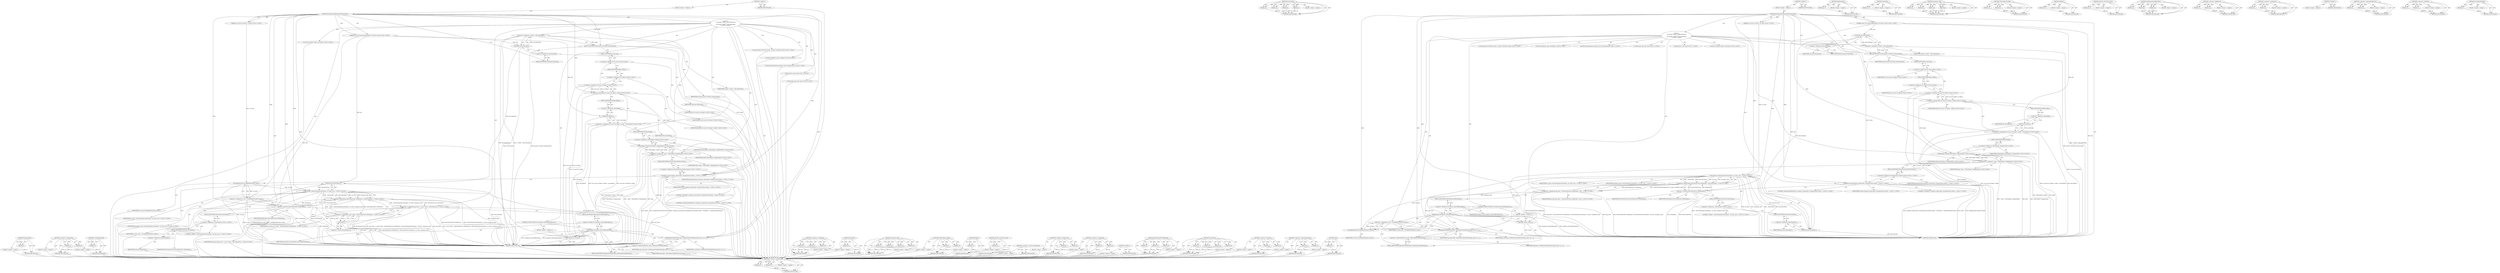 digraph "bool" {
vulnerable_138 [label=<(METHOD,&lt;operator&gt;.greaterThan)>];
vulnerable_139 [label=<(PARAM,p1)>];
vulnerable_140 [label=<(PARAM,p2)>];
vulnerable_141 [label=<(BLOCK,&lt;empty&gt;,&lt;empty&gt;)>];
vulnerable_142 [label=<(METHOD_RETURN,ANY)>];
vulnerable_164 [label=<(METHOD,NativeValue)>];
vulnerable_165 [label=<(PARAM,p1)>];
vulnerable_166 [label=<(PARAM,p2)>];
vulnerable_167 [label=<(PARAM,p3)>];
vulnerable_168 [label=<(PARAM,p4)>];
vulnerable_169 [label=<(BLOCK,&lt;empty&gt;,&lt;empty&gt;)>];
vulnerable_170 [label=<(METHOD_RETURN,ANY)>];
vulnerable_6 [label=<(METHOD,&lt;global&gt;)<SUB>1</SUB>>];
vulnerable_7 [label=<(BLOCK,&lt;empty&gt;,&lt;empty&gt;)<SUB>1</SUB>>];
vulnerable_8 [label=<(METHOD,BooleanOrNullAttributeAttributeSetter)<SUB>1</SUB>>];
vulnerable_9 [label="<(PARAM,v8::Local&lt;v8::Value&gt; v8_value)<SUB>2</SUB>>"];
vulnerable_10 [label="<(PARAM,const v8::FunctionCallbackInfo&lt;v8::Value&gt;&amp; info)<SUB>2</SUB>>"];
vulnerable_11 [label="<(BLOCK,{
  v8::Isolate* isolate = info.GetIsolate();
 ...,{
  v8::Isolate* isolate = info.GetIsolate();
 ...)<SUB>2</SUB>>"];
vulnerable_12 [label="<(LOCAL,v8.Isolate* isolate: v8.Isolate*)<SUB>3</SUB>>"];
vulnerable_13 [label=<(&lt;operator&gt;.assignment,* isolate = info.GetIsolate())<SUB>3</SUB>>];
vulnerable_14 [label=<(IDENTIFIER,isolate,* isolate = info.GetIsolate())<SUB>3</SUB>>];
vulnerable_15 [label=<(GetIsolate,info.GetIsolate())<SUB>3</SUB>>];
vulnerable_16 [label=<(&lt;operator&gt;.fieldAccess,info.GetIsolate)<SUB>3</SUB>>];
vulnerable_17 [label=<(IDENTIFIER,info,info.GetIsolate())<SUB>3</SUB>>];
vulnerable_18 [label=<(FIELD_IDENTIFIER,GetIsolate,GetIsolate)<SUB>3</SUB>>];
vulnerable_19 [label=<(ALLOW_UNUSED_LOCAL,ALLOW_UNUSED_LOCAL(isolate))<SUB>4</SUB>>];
vulnerable_20 [label=<(IDENTIFIER,isolate,ALLOW_UNUSED_LOCAL(isolate))<SUB>4</SUB>>];
vulnerable_21 [label="<(&lt;operator&gt;.assignment,v8::Local&lt;v8::Object&gt; holder = info.Holder())<SUB>6</SUB>>"];
vulnerable_22 [label="<(&lt;operator&gt;.greaterThan,v8::Local&lt;v8::Object&gt; holder)<SUB>6</SUB>>"];
vulnerable_23 [label="<(&lt;operator&gt;.lessThan,v8::Local&lt;v8::Object)<SUB>6</SUB>>"];
vulnerable_24 [label="<(&lt;operator&gt;.fieldAccess,v8::Local)<SUB>6</SUB>>"];
vulnerable_25 [label="<(IDENTIFIER,v8,v8::Local&lt;v8::Object)<SUB>6</SUB>>"];
vulnerable_26 [label=<(FIELD_IDENTIFIER,Local,Local)<SUB>6</SUB>>];
vulnerable_27 [label="<(&lt;operator&gt;.fieldAccess,v8::Object)<SUB>6</SUB>>"];
vulnerable_28 [label="<(IDENTIFIER,v8,v8::Local&lt;v8::Object)<SUB>6</SUB>>"];
vulnerable_29 [label=<(FIELD_IDENTIFIER,Object,Object)<SUB>6</SUB>>];
vulnerable_30 [label="<(IDENTIFIER,holder,v8::Local&lt;v8::Object&gt; holder)<SUB>6</SUB>>"];
vulnerable_31 [label=<(Holder,info.Holder())<SUB>6</SUB>>];
vulnerable_32 [label=<(&lt;operator&gt;.fieldAccess,info.Holder)<SUB>6</SUB>>];
vulnerable_33 [label=<(IDENTIFIER,info,info.Holder())<SUB>6</SUB>>];
vulnerable_34 [label=<(FIELD_IDENTIFIER,Holder,Holder)<SUB>6</SUB>>];
vulnerable_35 [label="<(LOCAL,ALLOW_UNUSED_LOCAL : ALLOW_UNUSED_LOCAL)<SUB>7</SUB>>"];
vulnerable_36 [label="<(LOCAL,TestObject* impl: TestObject*)<SUB>9</SUB>>"];
vulnerable_37 [label="<(&lt;operator&gt;.assignment,* impl = V8TestObject::ToImpl(holder))<SUB>9</SUB>>"];
vulnerable_38 [label="<(IDENTIFIER,impl,* impl = V8TestObject::ToImpl(holder))<SUB>9</SUB>>"];
vulnerable_39 [label="<(V8TestObject.ToImpl,V8TestObject::ToImpl(holder))<SUB>9</SUB>>"];
vulnerable_40 [label="<(&lt;operator&gt;.fieldAccess,V8TestObject::ToImpl)<SUB>9</SUB>>"];
vulnerable_41 [label="<(IDENTIFIER,V8TestObject,V8TestObject::ToImpl(holder))<SUB>9</SUB>>"];
vulnerable_42 [label=<(FIELD_IDENTIFIER,ToImpl,ToImpl)<SUB>9</SUB>>];
vulnerable_43 [label="<(IDENTIFIER,holder,V8TestObject::ToImpl(holder))<SUB>9</SUB>>"];
vulnerable_44 [label="<(LOCAL,ExceptionState exception_state: ExceptionState)<SUB>11</SUB>>"];
vulnerable_45 [label="<(exception_state,exception_state(isolate, ExceptionState::kSette...)<SUB>11</SUB>>"];
vulnerable_46 [label="<(IDENTIFIER,isolate,exception_state(isolate, ExceptionState::kSette...)<SUB>11</SUB>>"];
vulnerable_47 [label="<(&lt;operator&gt;.fieldAccess,ExceptionState::kSetterContext)<SUB>11</SUB>>"];
vulnerable_48 [label="<(IDENTIFIER,ExceptionState,exception_state(isolate, ExceptionState::kSette...)<SUB>11</SUB>>"];
vulnerable_49 [label=<(FIELD_IDENTIFIER,kSetterContext,kSetterContext)<SUB>11</SUB>>];
vulnerable_50 [label="<(LITERAL,&quot;TestObject&quot;,exception_state(isolate, ExceptionState::kSette...)<SUB>11</SUB>>"];
vulnerable_51 [label="<(LITERAL,&quot;booleanOrNullAttribute&quot;,exception_state(isolate, ExceptionState::kSette...)<SUB>11</SUB>>"];
vulnerable_52 [label="<(LOCAL,bool cpp_value: bool)<SUB>13</SUB>>"];
vulnerable_53 [label="<(&lt;operator&gt;.assignment,cpp_value = NativeValueTraits&lt;IDLBoolean&gt;::Nati...)<SUB>13</SUB>>"];
vulnerable_54 [label="<(IDENTIFIER,cpp_value,cpp_value = NativeValueTraits&lt;IDLBoolean&gt;::Nati...)<SUB>13</SUB>>"];
vulnerable_55 [label="<(&lt;operator&gt;.greaterThan,NativeValueTraits&lt;IDLBoolean&gt;::NativeValue(info...)<SUB>13</SUB>>"];
vulnerable_56 [label=<(&lt;operator&gt;.lessThan,NativeValueTraits&lt;IDLBoolean)<SUB>13</SUB>>];
vulnerable_57 [label=<(IDENTIFIER,NativeValueTraits,NativeValueTraits&lt;IDLBoolean)<SUB>13</SUB>>];
vulnerable_58 [label=<(IDENTIFIER,IDLBoolean,NativeValueTraits&lt;IDLBoolean)<SUB>13</SUB>>];
vulnerable_59 [label="<(NativeValue,::NativeValue(info.GetIsolate(), v8_value, exce...)<SUB>13</SUB>>"];
vulnerable_60 [label="<(&lt;operator&gt;.fieldAccess,::NativeValue)<SUB>13</SUB>>"];
vulnerable_61 [label="<(LITERAL,&lt;global&gt;,::NativeValue(info.GetIsolate(), v8_value, exce...)<SUB>13</SUB>>"];
vulnerable_62 [label=<(FIELD_IDENTIFIER,NativeValue,NativeValue)<SUB>13</SUB>>];
vulnerable_63 [label=<(GetIsolate,info.GetIsolate())<SUB>13</SUB>>];
vulnerable_64 [label=<(&lt;operator&gt;.fieldAccess,info.GetIsolate)<SUB>13</SUB>>];
vulnerable_65 [label=<(IDENTIFIER,info,info.GetIsolate())<SUB>13</SUB>>];
vulnerable_66 [label=<(FIELD_IDENTIFIER,GetIsolate,GetIsolate)<SUB>13</SUB>>];
vulnerable_67 [label="<(IDENTIFIER,v8_value,::NativeValue(info.GetIsolate(), v8_value, exce...)<SUB>13</SUB>>"];
vulnerable_68 [label="<(IDENTIFIER,exception_state,::NativeValue(info.GetIsolate(), v8_value, exce...)<SUB>13</SUB>>"];
vulnerable_69 [label=<(CONTROL_STRUCTURE,IF,if (exception_state.HadException()))<SUB>14</SUB>>];
vulnerable_70 [label=<(HadException,exception_state.HadException())<SUB>14</SUB>>];
vulnerable_71 [label=<(&lt;operator&gt;.fieldAccess,exception_state.HadException)<SUB>14</SUB>>];
vulnerable_72 [label=<(IDENTIFIER,exception_state,exception_state.HadException())<SUB>14</SUB>>];
vulnerable_73 [label=<(FIELD_IDENTIFIER,HadException,HadException)<SUB>14</SUB>>];
vulnerable_74 [label=<(BLOCK,&lt;empty&gt;,&lt;empty&gt;)<SUB>15</SUB>>];
vulnerable_75 [label=<(RETURN,return;,return;)<SUB>15</SUB>>];
vulnerable_76 [label="<(LOCAL,bool is_null: bool)<SUB>17</SUB>>"];
vulnerable_77 [label=<(&lt;operator&gt;.assignment,is_null = IsUndefinedOrNull(v8_value))<SUB>17</SUB>>];
vulnerable_78 [label=<(IDENTIFIER,is_null,is_null = IsUndefinedOrNull(v8_value))<SUB>17</SUB>>];
vulnerable_79 [label=<(IsUndefinedOrNull,IsUndefinedOrNull(v8_value))<SUB>17</SUB>>];
vulnerable_80 [label=<(IDENTIFIER,v8_value,IsUndefinedOrNull(v8_value))<SUB>17</SUB>>];
vulnerable_81 [label=<(setBooleanOrNullAttribute,impl-&gt;setBooleanOrNullAttribute(cpp_value, is_n...)<SUB>18</SUB>>];
vulnerable_82 [label=<(&lt;operator&gt;.indirectFieldAccess,impl-&gt;setBooleanOrNullAttribute)<SUB>18</SUB>>];
vulnerable_83 [label=<(IDENTIFIER,impl,impl-&gt;setBooleanOrNullAttribute(cpp_value, is_n...)<SUB>18</SUB>>];
vulnerable_84 [label=<(FIELD_IDENTIFIER,setBooleanOrNullAttribute,setBooleanOrNullAttribute)<SUB>18</SUB>>];
vulnerable_85 [label=<(IDENTIFIER,cpp_value,impl-&gt;setBooleanOrNullAttribute(cpp_value, is_n...)<SUB>18</SUB>>];
vulnerable_86 [label=<(IDENTIFIER,is_null,impl-&gt;setBooleanOrNullAttribute(cpp_value, is_n...)<SUB>18</SUB>>];
vulnerable_87 [label=<(METHOD_RETURN,void)<SUB>1</SUB>>];
vulnerable_89 [label=<(METHOD_RETURN,ANY)<SUB>1</SUB>>];
vulnerable_171 [label=<(METHOD,HadException)>];
vulnerable_172 [label=<(PARAM,p1)>];
vulnerable_173 [label=<(BLOCK,&lt;empty&gt;,&lt;empty&gt;)>];
vulnerable_174 [label=<(METHOD_RETURN,ANY)>];
vulnerable_125 [label=<(METHOD,GetIsolate)>];
vulnerable_126 [label=<(PARAM,p1)>];
vulnerable_127 [label=<(BLOCK,&lt;empty&gt;,&lt;empty&gt;)>];
vulnerable_128 [label=<(METHOD_RETURN,ANY)>];
vulnerable_157 [label=<(METHOD,exception_state)>];
vulnerable_158 [label=<(PARAM,p1)>];
vulnerable_159 [label=<(PARAM,p2)>];
vulnerable_160 [label=<(PARAM,p3)>];
vulnerable_161 [label=<(PARAM,p4)>];
vulnerable_162 [label=<(BLOCK,&lt;empty&gt;,&lt;empty&gt;)>];
vulnerable_163 [label=<(METHOD_RETURN,ANY)>];
vulnerable_152 [label=<(METHOD,V8TestObject.ToImpl)>];
vulnerable_153 [label=<(PARAM,p1)>];
vulnerable_154 [label=<(PARAM,p2)>];
vulnerable_155 [label=<(BLOCK,&lt;empty&gt;,&lt;empty&gt;)>];
vulnerable_156 [label=<(METHOD_RETURN,ANY)>];
vulnerable_148 [label=<(METHOD,Holder)>];
vulnerable_149 [label=<(PARAM,p1)>];
vulnerable_150 [label=<(BLOCK,&lt;empty&gt;,&lt;empty&gt;)>];
vulnerable_151 [label=<(METHOD_RETURN,ANY)>];
vulnerable_134 [label=<(METHOD,ALLOW_UNUSED_LOCAL)>];
vulnerable_135 [label=<(PARAM,p1)>];
vulnerable_136 [label=<(BLOCK,&lt;empty&gt;,&lt;empty&gt;)>];
vulnerable_137 [label=<(METHOD_RETURN,ANY)>];
vulnerable_179 [label=<(METHOD,setBooleanOrNullAttribute)>];
vulnerable_180 [label=<(PARAM,p1)>];
vulnerable_181 [label=<(PARAM,p2)>];
vulnerable_182 [label=<(PARAM,p3)>];
vulnerable_183 [label=<(BLOCK,&lt;empty&gt;,&lt;empty&gt;)>];
vulnerable_184 [label=<(METHOD_RETURN,ANY)>];
vulnerable_129 [label=<(METHOD,&lt;operator&gt;.fieldAccess)>];
vulnerable_130 [label=<(PARAM,p1)>];
vulnerable_131 [label=<(PARAM,p2)>];
vulnerable_132 [label=<(BLOCK,&lt;empty&gt;,&lt;empty&gt;)>];
vulnerable_133 [label=<(METHOD_RETURN,ANY)>];
vulnerable_120 [label=<(METHOD,&lt;operator&gt;.assignment)>];
vulnerable_121 [label=<(PARAM,p1)>];
vulnerable_122 [label=<(PARAM,p2)>];
vulnerable_123 [label=<(BLOCK,&lt;empty&gt;,&lt;empty&gt;)>];
vulnerable_124 [label=<(METHOD_RETURN,ANY)>];
vulnerable_114 [label=<(METHOD,&lt;global&gt;)<SUB>1</SUB>>];
vulnerable_115 [label=<(BLOCK,&lt;empty&gt;,&lt;empty&gt;)>];
vulnerable_116 [label=<(METHOD_RETURN,ANY)>];
vulnerable_185 [label=<(METHOD,&lt;operator&gt;.indirectFieldAccess)>];
vulnerable_186 [label=<(PARAM,p1)>];
vulnerable_187 [label=<(PARAM,p2)>];
vulnerable_188 [label=<(BLOCK,&lt;empty&gt;,&lt;empty&gt;)>];
vulnerable_189 [label=<(METHOD_RETURN,ANY)>];
vulnerable_143 [label=<(METHOD,&lt;operator&gt;.lessThan)>];
vulnerable_144 [label=<(PARAM,p1)>];
vulnerable_145 [label=<(PARAM,p2)>];
vulnerable_146 [label=<(BLOCK,&lt;empty&gt;,&lt;empty&gt;)>];
vulnerable_147 [label=<(METHOD_RETURN,ANY)>];
vulnerable_175 [label=<(METHOD,IsUndefinedOrNull)>];
vulnerable_176 [label=<(PARAM,p1)>];
vulnerable_177 [label=<(BLOCK,&lt;empty&gt;,&lt;empty&gt;)>];
vulnerable_178 [label=<(METHOD_RETURN,ANY)>];
fixed_192 [label=<(METHOD,HadException)>];
fixed_193 [label=<(PARAM,p1)>];
fixed_194 [label=<(BLOCK,&lt;empty&gt;,&lt;empty&gt;)>];
fixed_195 [label=<(METHOD_RETURN,ANY)>];
fixed_142 [label=<(METHOD,&lt;operator&gt;.greaterThan)>];
fixed_143 [label=<(PARAM,p1)>];
fixed_144 [label=<(PARAM,p2)>];
fixed_145 [label=<(BLOCK,&lt;empty&gt;,&lt;empty&gt;)>];
fixed_146 [label=<(METHOD_RETURN,ANY)>];
fixed_168 [label=<(METHOD,IsUndefinedOrNull)>];
fixed_169 [label=<(PARAM,p1)>];
fixed_170 [label=<(BLOCK,&lt;empty&gt;,&lt;empty&gt;)>];
fixed_171 [label=<(METHOD_RETURN,ANY)>];
fixed_6 [label=<(METHOD,&lt;global&gt;)<SUB>1</SUB>>];
fixed_7 [label=<(BLOCK,&lt;empty&gt;,&lt;empty&gt;)<SUB>1</SUB>>];
fixed_8 [label=<(METHOD,BooleanOrNullAttributeAttributeSetter)<SUB>1</SUB>>];
fixed_9 [label="<(PARAM,v8::Local&lt;v8::Value&gt; v8_value)<SUB>2</SUB>>"];
fixed_10 [label="<(PARAM,const v8::FunctionCallbackInfo&lt;v8::Value&gt;&amp; info)<SUB>2</SUB>>"];
fixed_11 [label="<(BLOCK,{
  v8::Isolate* isolate = info.GetIsolate();
 ...,{
  v8::Isolate* isolate = info.GetIsolate();
 ...)<SUB>2</SUB>>"];
fixed_12 [label="<(LOCAL,v8.Isolate* isolate: v8.Isolate*)<SUB>3</SUB>>"];
fixed_13 [label=<(&lt;operator&gt;.assignment,* isolate = info.GetIsolate())<SUB>3</SUB>>];
fixed_14 [label=<(IDENTIFIER,isolate,* isolate = info.GetIsolate())<SUB>3</SUB>>];
fixed_15 [label=<(GetIsolate,info.GetIsolate())<SUB>3</SUB>>];
fixed_16 [label=<(&lt;operator&gt;.fieldAccess,info.GetIsolate)<SUB>3</SUB>>];
fixed_17 [label=<(IDENTIFIER,info,info.GetIsolate())<SUB>3</SUB>>];
fixed_18 [label=<(FIELD_IDENTIFIER,GetIsolate,GetIsolate)<SUB>3</SUB>>];
fixed_19 [label=<(ALLOW_UNUSED_LOCAL,ALLOW_UNUSED_LOCAL(isolate))<SUB>4</SUB>>];
fixed_20 [label=<(IDENTIFIER,isolate,ALLOW_UNUSED_LOCAL(isolate))<SUB>4</SUB>>];
fixed_21 [label="<(&lt;operator&gt;.assignment,v8::Local&lt;v8::Object&gt; holder = info.Holder())<SUB>6</SUB>>"];
fixed_22 [label="<(&lt;operator&gt;.greaterThan,v8::Local&lt;v8::Object&gt; holder)<SUB>6</SUB>>"];
fixed_23 [label="<(&lt;operator&gt;.lessThan,v8::Local&lt;v8::Object)<SUB>6</SUB>>"];
fixed_24 [label="<(&lt;operator&gt;.fieldAccess,v8::Local)<SUB>6</SUB>>"];
fixed_25 [label="<(IDENTIFIER,v8,v8::Local&lt;v8::Object)<SUB>6</SUB>>"];
fixed_26 [label=<(FIELD_IDENTIFIER,Local,Local)<SUB>6</SUB>>];
fixed_27 [label="<(&lt;operator&gt;.fieldAccess,v8::Object)<SUB>6</SUB>>"];
fixed_28 [label="<(IDENTIFIER,v8,v8::Local&lt;v8::Object)<SUB>6</SUB>>"];
fixed_29 [label=<(FIELD_IDENTIFIER,Object,Object)<SUB>6</SUB>>];
fixed_30 [label="<(IDENTIFIER,holder,v8::Local&lt;v8::Object&gt; holder)<SUB>6</SUB>>"];
fixed_31 [label=<(Holder,info.Holder())<SUB>6</SUB>>];
fixed_32 [label=<(&lt;operator&gt;.fieldAccess,info.Holder)<SUB>6</SUB>>];
fixed_33 [label=<(IDENTIFIER,info,info.Holder())<SUB>6</SUB>>];
fixed_34 [label=<(FIELD_IDENTIFIER,Holder,Holder)<SUB>6</SUB>>];
fixed_35 [label="<(LOCAL,ALLOW_UNUSED_LOCAL : ALLOW_UNUSED_LOCAL)<SUB>7</SUB>>"];
fixed_36 [label="<(LOCAL,TestObject* impl: TestObject*)<SUB>9</SUB>>"];
fixed_37 [label="<(&lt;operator&gt;.assignment,* impl = V8TestObject::ToImpl(holder))<SUB>9</SUB>>"];
fixed_38 [label="<(IDENTIFIER,impl,* impl = V8TestObject::ToImpl(holder))<SUB>9</SUB>>"];
fixed_39 [label="<(V8TestObject.ToImpl,V8TestObject::ToImpl(holder))<SUB>9</SUB>>"];
fixed_40 [label="<(&lt;operator&gt;.fieldAccess,V8TestObject::ToImpl)<SUB>9</SUB>>"];
fixed_41 [label="<(IDENTIFIER,V8TestObject,V8TestObject::ToImpl(holder))<SUB>9</SUB>>"];
fixed_42 [label=<(FIELD_IDENTIFIER,ToImpl,ToImpl)<SUB>9</SUB>>];
fixed_43 [label="<(IDENTIFIER,holder,V8TestObject::ToImpl(holder))<SUB>9</SUB>>"];
fixed_44 [label="<(LOCAL,ExceptionState exception_state: ExceptionState)<SUB>11</SUB>>"];
fixed_45 [label="<(exception_state,exception_state(isolate, ExceptionState::kSette...)<SUB>11</SUB>>"];
fixed_46 [label="<(IDENTIFIER,isolate,exception_state(isolate, ExceptionState::kSette...)<SUB>11</SUB>>"];
fixed_47 [label="<(&lt;operator&gt;.fieldAccess,ExceptionState::kSetterContext)<SUB>11</SUB>>"];
fixed_48 [label="<(IDENTIFIER,ExceptionState,exception_state(isolate, ExceptionState::kSette...)<SUB>11</SUB>>"];
fixed_49 [label=<(FIELD_IDENTIFIER,kSetterContext,kSetterContext)<SUB>11</SUB>>];
fixed_50 [label="<(LITERAL,&quot;TestObject&quot;,exception_state(isolate, ExceptionState::kSette...)<SUB>11</SUB>>"];
fixed_51 [label="<(LITERAL,&quot;booleanOrNullAttribute&quot;,exception_state(isolate, ExceptionState::kSette...)<SUB>11</SUB>>"];
fixed_52 [label="<(LOCAL,bool is_null: bool)<SUB>13</SUB>>"];
fixed_53 [label=<(&lt;operator&gt;.assignment,is_null = IsUndefinedOrNull(v8_value))<SUB>13</SUB>>];
fixed_54 [label=<(IDENTIFIER,is_null,is_null = IsUndefinedOrNull(v8_value))<SUB>13</SUB>>];
fixed_55 [label=<(IsUndefinedOrNull,IsUndefinedOrNull(v8_value))<SUB>13</SUB>>];
fixed_56 [label=<(IDENTIFIER,v8_value,IsUndefinedOrNull(v8_value))<SUB>13</SUB>>];
fixed_57 [label="<(LOCAL,bool cpp_value: bool)<SUB>15</SUB>>"];
fixed_58 [label="<(&lt;operator&gt;.assignment,cpp_value = is_null ? bool() : NativeValueTrait...)<SUB>15</SUB>>"];
fixed_59 [label="<(IDENTIFIER,cpp_value,cpp_value = is_null ? bool() : NativeValueTrait...)<SUB>15</SUB>>"];
fixed_60 [label="<(&lt;operator&gt;.conditional,is_null ? bool() : NativeValueTraits&lt;IDLBoolean...)<SUB>15</SUB>>"];
fixed_61 [label="<(IDENTIFIER,is_null,is_null ? bool() : NativeValueTraits&lt;IDLBoolean...)<SUB>15</SUB>>"];
fixed_62 [label=<(bool,bool())<SUB>15</SUB>>];
fixed_63 [label=<(&lt;operator&gt;.constructorInitializer,())<SUB>15</SUB>>];
fixed_64 [label="<(&lt;operator&gt;.greaterThan,NativeValueTraits&lt;IDLBoolean&gt;::NativeValue(info...)<SUB>15</SUB>>"];
fixed_65 [label=<(&lt;operator&gt;.lessThan,NativeValueTraits&lt;IDLBoolean)<SUB>15</SUB>>];
fixed_66 [label=<(IDENTIFIER,NativeValueTraits,NativeValueTraits&lt;IDLBoolean)<SUB>15</SUB>>];
fixed_67 [label=<(IDENTIFIER,IDLBoolean,NativeValueTraits&lt;IDLBoolean)<SUB>15</SUB>>];
fixed_68 [label="<(NativeValue,::NativeValue(info.GetIsolate(), v8_value, exce...)<SUB>15</SUB>>"];
fixed_69 [label="<(&lt;operator&gt;.fieldAccess,::NativeValue)<SUB>15</SUB>>"];
fixed_70 [label="<(LITERAL,&lt;global&gt;,::NativeValue(info.GetIsolate(), v8_value, exce...)<SUB>15</SUB>>"];
fixed_71 [label=<(FIELD_IDENTIFIER,NativeValue,NativeValue)<SUB>15</SUB>>];
fixed_72 [label=<(GetIsolate,info.GetIsolate())<SUB>15</SUB>>];
fixed_73 [label=<(&lt;operator&gt;.fieldAccess,info.GetIsolate)<SUB>15</SUB>>];
fixed_74 [label=<(IDENTIFIER,info,info.GetIsolate())<SUB>15</SUB>>];
fixed_75 [label=<(FIELD_IDENTIFIER,GetIsolate,GetIsolate)<SUB>15</SUB>>];
fixed_76 [label="<(IDENTIFIER,v8_value,::NativeValue(info.GetIsolate(), v8_value, exce...)<SUB>15</SUB>>"];
fixed_77 [label="<(IDENTIFIER,exception_state,::NativeValue(info.GetIsolate(), v8_value, exce...)<SUB>15</SUB>>"];
fixed_78 [label=<(CONTROL_STRUCTURE,IF,if (exception_state.HadException()))<SUB>16</SUB>>];
fixed_79 [label=<(HadException,exception_state.HadException())<SUB>16</SUB>>];
fixed_80 [label=<(&lt;operator&gt;.fieldAccess,exception_state.HadException)<SUB>16</SUB>>];
fixed_81 [label=<(IDENTIFIER,exception_state,exception_state.HadException())<SUB>16</SUB>>];
fixed_82 [label=<(FIELD_IDENTIFIER,HadException,HadException)<SUB>16</SUB>>];
fixed_83 [label=<(BLOCK,&lt;empty&gt;,&lt;empty&gt;)<SUB>17</SUB>>];
fixed_84 [label=<(RETURN,return;,return;)<SUB>17</SUB>>];
fixed_85 [label=<(setBooleanOrNullAttribute,impl-&gt;setBooleanOrNullAttribute(cpp_value, is_n...)<SUB>19</SUB>>];
fixed_86 [label=<(&lt;operator&gt;.indirectFieldAccess,impl-&gt;setBooleanOrNullAttribute)<SUB>19</SUB>>];
fixed_87 [label=<(IDENTIFIER,impl,impl-&gt;setBooleanOrNullAttribute(cpp_value, is_n...)<SUB>19</SUB>>];
fixed_88 [label=<(FIELD_IDENTIFIER,setBooleanOrNullAttribute,setBooleanOrNullAttribute)<SUB>19</SUB>>];
fixed_89 [label=<(IDENTIFIER,cpp_value,impl-&gt;setBooleanOrNullAttribute(cpp_value, is_n...)<SUB>19</SUB>>];
fixed_90 [label=<(IDENTIFIER,is_null,impl-&gt;setBooleanOrNullAttribute(cpp_value, is_n...)<SUB>19</SUB>>];
fixed_91 [label=<(METHOD_RETURN,void)<SUB>1</SUB>>];
fixed_93 [label=<(METHOD_RETURN,ANY)<SUB>1</SUB>>];
fixed_172 [label=<(METHOD,&lt;operator&gt;.conditional)>];
fixed_173 [label=<(PARAM,p1)>];
fixed_174 [label=<(PARAM,p2)>];
fixed_175 [label=<(PARAM,p3)>];
fixed_176 [label=<(BLOCK,&lt;empty&gt;,&lt;empty&gt;)>];
fixed_177 [label=<(METHOD_RETURN,ANY)>];
fixed_129 [label=<(METHOD,GetIsolate)>];
fixed_130 [label=<(PARAM,p1)>];
fixed_131 [label=<(BLOCK,&lt;empty&gt;,&lt;empty&gt;)>];
fixed_132 [label=<(METHOD_RETURN,ANY)>];
fixed_161 [label=<(METHOD,exception_state)>];
fixed_162 [label=<(PARAM,p1)>];
fixed_163 [label=<(PARAM,p2)>];
fixed_164 [label=<(PARAM,p3)>];
fixed_165 [label=<(PARAM,p4)>];
fixed_166 [label=<(BLOCK,&lt;empty&gt;,&lt;empty&gt;)>];
fixed_167 [label=<(METHOD_RETURN,ANY)>];
fixed_156 [label=<(METHOD,V8TestObject.ToImpl)>];
fixed_157 [label=<(PARAM,p1)>];
fixed_158 [label=<(PARAM,p2)>];
fixed_159 [label=<(BLOCK,&lt;empty&gt;,&lt;empty&gt;)>];
fixed_160 [label=<(METHOD_RETURN,ANY)>];
fixed_152 [label=<(METHOD,Holder)>];
fixed_153 [label=<(PARAM,p1)>];
fixed_154 [label=<(BLOCK,&lt;empty&gt;,&lt;empty&gt;)>];
fixed_155 [label=<(METHOD_RETURN,ANY)>];
fixed_138 [label=<(METHOD,ALLOW_UNUSED_LOCAL)>];
fixed_139 [label=<(PARAM,p1)>];
fixed_140 [label=<(BLOCK,&lt;empty&gt;,&lt;empty&gt;)>];
fixed_141 [label=<(METHOD_RETURN,ANY)>];
fixed_182 [label=<(METHOD,&lt;operator&gt;.constructorInitializer)>];
fixed_183 [label=<(BLOCK,&lt;empty&gt;,&lt;empty&gt;)>];
fixed_184 [label=<(METHOD_RETURN,ANY)>];
fixed_133 [label=<(METHOD,&lt;operator&gt;.fieldAccess)>];
fixed_134 [label=<(PARAM,p1)>];
fixed_135 [label=<(PARAM,p2)>];
fixed_136 [label=<(BLOCK,&lt;empty&gt;,&lt;empty&gt;)>];
fixed_137 [label=<(METHOD_RETURN,ANY)>];
fixed_124 [label=<(METHOD,&lt;operator&gt;.assignment)>];
fixed_125 [label=<(PARAM,p1)>];
fixed_126 [label=<(PARAM,p2)>];
fixed_127 [label=<(BLOCK,&lt;empty&gt;,&lt;empty&gt;)>];
fixed_128 [label=<(METHOD_RETURN,ANY)>];
fixed_118 [label=<(METHOD,&lt;global&gt;)<SUB>1</SUB>>];
fixed_119 [label=<(BLOCK,&lt;empty&gt;,&lt;empty&gt;)>];
fixed_120 [label=<(METHOD_RETURN,ANY)>];
fixed_196 [label=<(METHOD,setBooleanOrNullAttribute)>];
fixed_197 [label=<(PARAM,p1)>];
fixed_198 [label=<(PARAM,p2)>];
fixed_199 [label=<(PARAM,p3)>];
fixed_200 [label=<(BLOCK,&lt;empty&gt;,&lt;empty&gt;)>];
fixed_201 [label=<(METHOD_RETURN,ANY)>];
fixed_185 [label=<(METHOD,NativeValue)>];
fixed_186 [label=<(PARAM,p1)>];
fixed_187 [label=<(PARAM,p2)>];
fixed_188 [label=<(PARAM,p3)>];
fixed_189 [label=<(PARAM,p4)>];
fixed_190 [label=<(BLOCK,&lt;empty&gt;,&lt;empty&gt;)>];
fixed_191 [label=<(METHOD_RETURN,ANY)>];
fixed_147 [label=<(METHOD,&lt;operator&gt;.lessThan)>];
fixed_148 [label=<(PARAM,p1)>];
fixed_149 [label=<(PARAM,p2)>];
fixed_150 [label=<(BLOCK,&lt;empty&gt;,&lt;empty&gt;)>];
fixed_151 [label=<(METHOD_RETURN,ANY)>];
fixed_202 [label=<(METHOD,&lt;operator&gt;.indirectFieldAccess)>];
fixed_203 [label=<(PARAM,p1)>];
fixed_204 [label=<(PARAM,p2)>];
fixed_205 [label=<(BLOCK,&lt;empty&gt;,&lt;empty&gt;)>];
fixed_206 [label=<(METHOD_RETURN,ANY)>];
fixed_178 [label=<(METHOD,bool)>];
fixed_179 [label=<(PARAM,p1)>];
fixed_180 [label=<(BLOCK,&lt;empty&gt;,&lt;empty&gt;)>];
fixed_181 [label=<(METHOD_RETURN,ANY)>];
vulnerable_138 -> vulnerable_139  [key=0, label="AST: "];
vulnerable_138 -> vulnerable_139  [key=1, label="DDG: "];
vulnerable_138 -> vulnerable_141  [key=0, label="AST: "];
vulnerable_138 -> vulnerable_140  [key=0, label="AST: "];
vulnerable_138 -> vulnerable_140  [key=1, label="DDG: "];
vulnerable_138 -> vulnerable_142  [key=0, label="AST: "];
vulnerable_138 -> vulnerable_142  [key=1, label="CFG: "];
vulnerable_139 -> vulnerable_142  [key=0, label="DDG: p1"];
vulnerable_140 -> vulnerable_142  [key=0, label="DDG: p2"];
vulnerable_164 -> vulnerable_165  [key=0, label="AST: "];
vulnerable_164 -> vulnerable_165  [key=1, label="DDG: "];
vulnerable_164 -> vulnerable_169  [key=0, label="AST: "];
vulnerable_164 -> vulnerable_166  [key=0, label="AST: "];
vulnerable_164 -> vulnerable_166  [key=1, label="DDG: "];
vulnerable_164 -> vulnerable_170  [key=0, label="AST: "];
vulnerable_164 -> vulnerable_170  [key=1, label="CFG: "];
vulnerable_164 -> vulnerable_167  [key=0, label="AST: "];
vulnerable_164 -> vulnerable_167  [key=1, label="DDG: "];
vulnerable_164 -> vulnerable_168  [key=0, label="AST: "];
vulnerable_164 -> vulnerable_168  [key=1, label="DDG: "];
vulnerable_165 -> vulnerable_170  [key=0, label="DDG: p1"];
vulnerable_166 -> vulnerable_170  [key=0, label="DDG: p2"];
vulnerable_167 -> vulnerable_170  [key=0, label="DDG: p3"];
vulnerable_168 -> vulnerable_170  [key=0, label="DDG: p4"];
vulnerable_6 -> vulnerable_7  [key=0, label="AST: "];
vulnerable_6 -> vulnerable_89  [key=0, label="AST: "];
vulnerable_6 -> vulnerable_89  [key=1, label="CFG: "];
vulnerable_7 -> vulnerable_8  [key=0, label="AST: "];
vulnerable_8 -> vulnerable_9  [key=0, label="AST: "];
vulnerable_8 -> vulnerable_9  [key=1, label="DDG: "];
vulnerable_8 -> vulnerable_10  [key=0, label="AST: "];
vulnerable_8 -> vulnerable_10  [key=1, label="DDG: "];
vulnerable_8 -> vulnerable_11  [key=0, label="AST: "];
vulnerable_8 -> vulnerable_87  [key=0, label="AST: "];
vulnerable_8 -> vulnerable_18  [key=0, label="CFG: "];
vulnerable_8 -> vulnerable_19  [key=0, label="DDG: "];
vulnerable_8 -> vulnerable_45  [key=0, label="DDG: "];
vulnerable_8 -> vulnerable_81  [key=0, label="DDG: "];
vulnerable_8 -> vulnerable_22  [key=0, label="DDG: "];
vulnerable_8 -> vulnerable_39  [key=0, label="DDG: "];
vulnerable_8 -> vulnerable_75  [key=0, label="DDG: "];
vulnerable_8 -> vulnerable_79  [key=0, label="DDG: "];
vulnerable_8 -> vulnerable_56  [key=0, label="DDG: "];
vulnerable_8 -> vulnerable_59  [key=0, label="DDG: "];
vulnerable_9 -> vulnerable_59  [key=0, label="DDG: v8_value"];
vulnerable_10 -> vulnerable_87  [key=0, label="DDG: info"];
vulnerable_10 -> vulnerable_15  [key=0, label="DDG: info"];
vulnerable_10 -> vulnerable_31  [key=0, label="DDG: info"];
vulnerable_10 -> vulnerable_63  [key=0, label="DDG: info"];
vulnerable_11 -> vulnerable_12  [key=0, label="AST: "];
vulnerable_11 -> vulnerable_13  [key=0, label="AST: "];
vulnerable_11 -> vulnerable_19  [key=0, label="AST: "];
vulnerable_11 -> vulnerable_21  [key=0, label="AST: "];
vulnerable_11 -> vulnerable_35  [key=0, label="AST: "];
vulnerable_11 -> vulnerable_36  [key=0, label="AST: "];
vulnerable_11 -> vulnerable_37  [key=0, label="AST: "];
vulnerable_11 -> vulnerable_44  [key=0, label="AST: "];
vulnerable_11 -> vulnerable_45  [key=0, label="AST: "];
vulnerable_11 -> vulnerable_52  [key=0, label="AST: "];
vulnerable_11 -> vulnerable_53  [key=0, label="AST: "];
vulnerable_11 -> vulnerable_69  [key=0, label="AST: "];
vulnerable_11 -> vulnerable_76  [key=0, label="AST: "];
vulnerable_11 -> vulnerable_77  [key=0, label="AST: "];
vulnerable_11 -> vulnerable_81  [key=0, label="AST: "];
vulnerable_13 -> vulnerable_14  [key=0, label="AST: "];
vulnerable_13 -> vulnerable_15  [key=0, label="AST: "];
vulnerable_13 -> vulnerable_19  [key=0, label="CFG: "];
vulnerable_13 -> vulnerable_19  [key=1, label="DDG: isolate"];
vulnerable_13 -> vulnerable_87  [key=0, label="DDG: * isolate = info.GetIsolate()"];
vulnerable_15 -> vulnerable_16  [key=0, label="AST: "];
vulnerable_15 -> vulnerable_13  [key=0, label="CFG: "];
vulnerable_15 -> vulnerable_13  [key=1, label="DDG: info.GetIsolate"];
vulnerable_15 -> vulnerable_63  [key=0, label="DDG: info.GetIsolate"];
vulnerable_16 -> vulnerable_17  [key=0, label="AST: "];
vulnerable_16 -> vulnerable_18  [key=0, label="AST: "];
vulnerable_16 -> vulnerable_15  [key=0, label="CFG: "];
vulnerable_18 -> vulnerable_16  [key=0, label="CFG: "];
vulnerable_19 -> vulnerable_20  [key=0, label="AST: "];
vulnerable_19 -> vulnerable_26  [key=0, label="CFG: "];
vulnerable_19 -> vulnerable_87  [key=0, label="DDG: ALLOW_UNUSED_LOCAL(isolate)"];
vulnerable_19 -> vulnerable_45  [key=0, label="DDG: isolate"];
vulnerable_21 -> vulnerable_22  [key=0, label="AST: "];
vulnerable_21 -> vulnerable_31  [key=0, label="AST: "];
vulnerable_21 -> vulnerable_42  [key=0, label="CFG: "];
vulnerable_21 -> vulnerable_87  [key=0, label="DDG: v8::Local&lt;v8::Object&gt; holder"];
vulnerable_21 -> vulnerable_87  [key=1, label="DDG: info.Holder()"];
vulnerable_21 -> vulnerable_87  [key=2, label="DDG: v8::Local&lt;v8::Object&gt; holder = info.Holder()"];
vulnerable_22 -> vulnerable_23  [key=0, label="AST: "];
vulnerable_22 -> vulnerable_30  [key=0, label="AST: "];
vulnerable_22 -> vulnerable_34  [key=0, label="CFG: "];
vulnerable_22 -> vulnerable_87  [key=0, label="DDG: v8::Local&lt;v8::Object"];
vulnerable_22 -> vulnerable_39  [key=0, label="DDG: holder"];
vulnerable_23 -> vulnerable_24  [key=0, label="AST: "];
vulnerable_23 -> vulnerable_27  [key=0, label="AST: "];
vulnerable_23 -> vulnerable_22  [key=0, label="CFG: "];
vulnerable_23 -> vulnerable_22  [key=1, label="DDG: v8::Local"];
vulnerable_23 -> vulnerable_22  [key=2, label="DDG: v8::Object"];
vulnerable_23 -> vulnerable_87  [key=0, label="DDG: v8::Local"];
vulnerable_23 -> vulnerable_87  [key=1, label="DDG: v8::Object"];
vulnerable_24 -> vulnerable_25  [key=0, label="AST: "];
vulnerable_24 -> vulnerable_26  [key=0, label="AST: "];
vulnerable_24 -> vulnerable_29  [key=0, label="CFG: "];
vulnerable_26 -> vulnerable_24  [key=0, label="CFG: "];
vulnerable_27 -> vulnerable_28  [key=0, label="AST: "];
vulnerable_27 -> vulnerable_29  [key=0, label="AST: "];
vulnerable_27 -> vulnerable_23  [key=0, label="CFG: "];
vulnerable_29 -> vulnerable_27  [key=0, label="CFG: "];
vulnerable_31 -> vulnerable_32  [key=0, label="AST: "];
vulnerable_31 -> vulnerable_21  [key=0, label="CFG: "];
vulnerable_31 -> vulnerable_21  [key=1, label="DDG: info.Holder"];
vulnerable_31 -> vulnerable_87  [key=0, label="DDG: info.Holder"];
vulnerable_32 -> vulnerable_33  [key=0, label="AST: "];
vulnerable_32 -> vulnerable_34  [key=0, label="AST: "];
vulnerable_32 -> vulnerable_31  [key=0, label="CFG: "];
vulnerable_34 -> vulnerable_32  [key=0, label="CFG: "];
vulnerable_37 -> vulnerable_38  [key=0, label="AST: "];
vulnerable_37 -> vulnerable_39  [key=0, label="AST: "];
vulnerable_37 -> vulnerable_49  [key=0, label="CFG: "];
vulnerable_37 -> vulnerable_87  [key=0, label="DDG: impl"];
vulnerable_37 -> vulnerable_87  [key=1, label="DDG: V8TestObject::ToImpl(holder)"];
vulnerable_37 -> vulnerable_87  [key=2, label="DDG: * impl = V8TestObject::ToImpl(holder)"];
vulnerable_37 -> vulnerable_81  [key=0, label="DDG: impl"];
vulnerable_39 -> vulnerable_40  [key=0, label="AST: "];
vulnerable_39 -> vulnerable_43  [key=0, label="AST: "];
vulnerable_39 -> vulnerable_37  [key=0, label="CFG: "];
vulnerable_39 -> vulnerable_37  [key=1, label="DDG: V8TestObject::ToImpl"];
vulnerable_39 -> vulnerable_37  [key=2, label="DDG: holder"];
vulnerable_39 -> vulnerable_87  [key=0, label="DDG: V8TestObject::ToImpl"];
vulnerable_39 -> vulnerable_87  [key=1, label="DDG: holder"];
vulnerable_40 -> vulnerable_41  [key=0, label="AST: "];
vulnerable_40 -> vulnerable_42  [key=0, label="AST: "];
vulnerable_40 -> vulnerable_39  [key=0, label="CFG: "];
vulnerable_42 -> vulnerable_40  [key=0, label="CFG: "];
vulnerable_45 -> vulnerable_46  [key=0, label="AST: "];
vulnerable_45 -> vulnerable_47  [key=0, label="AST: "];
vulnerable_45 -> vulnerable_50  [key=0, label="AST: "];
vulnerable_45 -> vulnerable_51  [key=0, label="AST: "];
vulnerable_45 -> vulnerable_56  [key=0, label="CFG: "];
vulnerable_45 -> vulnerable_87  [key=0, label="DDG: isolate"];
vulnerable_45 -> vulnerable_87  [key=1, label="DDG: ExceptionState::kSetterContext"];
vulnerable_45 -> vulnerable_87  [key=2, label="DDG: exception_state(isolate, ExceptionState::kSetterContext, &quot;TestObject&quot;, &quot;booleanOrNullAttribute&quot;)"];
vulnerable_47 -> vulnerable_48  [key=0, label="AST: "];
vulnerable_47 -> vulnerable_49  [key=0, label="AST: "];
vulnerable_47 -> vulnerable_45  [key=0, label="CFG: "];
vulnerable_49 -> vulnerable_47  [key=0, label="CFG: "];
vulnerable_53 -> vulnerable_54  [key=0, label="AST: "];
vulnerable_53 -> vulnerable_55  [key=0, label="AST: "];
vulnerable_53 -> vulnerable_73  [key=0, label="CFG: "];
vulnerable_53 -> vulnerable_87  [key=0, label="DDG: cpp_value"];
vulnerable_53 -> vulnerable_87  [key=1, label="DDG: NativeValueTraits&lt;IDLBoolean&gt;::NativeValue(info.GetIsolate(), v8_value, exception_state)"];
vulnerable_53 -> vulnerable_87  [key=2, label="DDG: cpp_value = NativeValueTraits&lt;IDLBoolean&gt;::NativeValue(info.GetIsolate(), v8_value, exception_state)"];
vulnerable_53 -> vulnerable_81  [key=0, label="DDG: cpp_value"];
vulnerable_55 -> vulnerable_56  [key=0, label="AST: "];
vulnerable_55 -> vulnerable_59  [key=0, label="AST: "];
vulnerable_55 -> vulnerable_53  [key=0, label="CFG: "];
vulnerable_55 -> vulnerable_53  [key=1, label="DDG: NativeValueTraits&lt;IDLBoolean"];
vulnerable_55 -> vulnerable_53  [key=2, label="DDG: ::NativeValue(info.GetIsolate(), v8_value, exception_state)"];
vulnerable_55 -> vulnerable_87  [key=0, label="DDG: NativeValueTraits&lt;IDLBoolean"];
vulnerable_55 -> vulnerable_87  [key=1, label="DDG: ::NativeValue(info.GetIsolate(), v8_value, exception_state)"];
vulnerable_56 -> vulnerable_57  [key=0, label="AST: "];
vulnerable_56 -> vulnerable_58  [key=0, label="AST: "];
vulnerable_56 -> vulnerable_62  [key=0, label="CFG: "];
vulnerable_56 -> vulnerable_87  [key=0, label="DDG: IDLBoolean"];
vulnerable_56 -> vulnerable_87  [key=1, label="DDG: NativeValueTraits"];
vulnerable_56 -> vulnerable_55  [key=0, label="DDG: NativeValueTraits"];
vulnerable_56 -> vulnerable_55  [key=1, label="DDG: IDLBoolean"];
vulnerable_59 -> vulnerable_60  [key=0, label="AST: "];
vulnerable_59 -> vulnerable_63  [key=0, label="AST: "];
vulnerable_59 -> vulnerable_67  [key=0, label="AST: "];
vulnerable_59 -> vulnerable_68  [key=0, label="AST: "];
vulnerable_59 -> vulnerable_55  [key=0, label="CFG: "];
vulnerable_59 -> vulnerable_55  [key=1, label="DDG: ::NativeValue"];
vulnerable_59 -> vulnerable_55  [key=2, label="DDG: info.GetIsolate()"];
vulnerable_59 -> vulnerable_55  [key=3, label="DDG: v8_value"];
vulnerable_59 -> vulnerable_55  [key=4, label="DDG: exception_state"];
vulnerable_59 -> vulnerable_87  [key=0, label="DDG: ::NativeValue"];
vulnerable_59 -> vulnerable_87  [key=1, label="DDG: info.GetIsolate()"];
vulnerable_59 -> vulnerable_87  [key=2, label="DDG: v8_value"];
vulnerable_59 -> vulnerable_87  [key=3, label="DDG: exception_state"];
vulnerable_59 -> vulnerable_70  [key=0, label="DDG: exception_state"];
vulnerable_59 -> vulnerable_79  [key=0, label="DDG: v8_value"];
vulnerable_60 -> vulnerable_61  [key=0, label="AST: "];
vulnerable_60 -> vulnerable_62  [key=0, label="AST: "];
vulnerable_60 -> vulnerable_66  [key=0, label="CFG: "];
vulnerable_62 -> vulnerable_60  [key=0, label="CFG: "];
vulnerable_63 -> vulnerable_64  [key=0, label="AST: "];
vulnerable_63 -> vulnerable_59  [key=0, label="CFG: "];
vulnerable_63 -> vulnerable_59  [key=1, label="DDG: info.GetIsolate"];
vulnerable_63 -> vulnerable_87  [key=0, label="DDG: info.GetIsolate"];
vulnerable_64 -> vulnerable_65  [key=0, label="AST: "];
vulnerable_64 -> vulnerable_66  [key=0, label="AST: "];
vulnerable_64 -> vulnerable_63  [key=0, label="CFG: "];
vulnerable_66 -> vulnerable_64  [key=0, label="CFG: "];
vulnerable_69 -> vulnerable_70  [key=0, label="AST: "];
vulnerable_69 -> vulnerable_74  [key=0, label="AST: "];
vulnerable_70 -> vulnerable_71  [key=0, label="AST: "];
vulnerable_70 -> vulnerable_75  [key=0, label="CFG: "];
vulnerable_70 -> vulnerable_75  [key=1, label="CDG: "];
vulnerable_70 -> vulnerable_79  [key=0, label="CFG: "];
vulnerable_70 -> vulnerable_79  [key=1, label="CDG: "];
vulnerable_70 -> vulnerable_87  [key=0, label="DDG: exception_state.HadException"];
vulnerable_70 -> vulnerable_87  [key=1, label="DDG: exception_state.HadException()"];
vulnerable_70 -> vulnerable_77  [key=0, label="CDG: "];
vulnerable_70 -> vulnerable_82  [key=0, label="CDG: "];
vulnerable_70 -> vulnerable_81  [key=0, label="CDG: "];
vulnerable_70 -> vulnerable_84  [key=0, label="CDG: "];
vulnerable_71 -> vulnerable_72  [key=0, label="AST: "];
vulnerable_71 -> vulnerable_73  [key=0, label="AST: "];
vulnerable_71 -> vulnerable_70  [key=0, label="CFG: "];
vulnerable_73 -> vulnerable_71  [key=0, label="CFG: "];
vulnerable_74 -> vulnerable_75  [key=0, label="AST: "];
vulnerable_75 -> vulnerable_87  [key=0, label="CFG: "];
vulnerable_75 -> vulnerable_87  [key=1, label="DDG: &lt;RET&gt;"];
vulnerable_77 -> vulnerable_78  [key=0, label="AST: "];
vulnerable_77 -> vulnerable_79  [key=0, label="AST: "];
vulnerable_77 -> vulnerable_84  [key=0, label="CFG: "];
vulnerable_77 -> vulnerable_81  [key=0, label="DDG: is_null"];
vulnerable_79 -> vulnerable_80  [key=0, label="AST: "];
vulnerable_79 -> vulnerable_77  [key=0, label="CFG: "];
vulnerable_79 -> vulnerable_77  [key=1, label="DDG: v8_value"];
vulnerable_81 -> vulnerable_82  [key=0, label="AST: "];
vulnerable_81 -> vulnerable_85  [key=0, label="AST: "];
vulnerable_81 -> vulnerable_86  [key=0, label="AST: "];
vulnerable_81 -> vulnerable_87  [key=0, label="CFG: "];
vulnerable_82 -> vulnerable_83  [key=0, label="AST: "];
vulnerable_82 -> vulnerable_84  [key=0, label="AST: "];
vulnerable_82 -> vulnerable_81  [key=0, label="CFG: "];
vulnerable_84 -> vulnerable_82  [key=0, label="CFG: "];
vulnerable_171 -> vulnerable_172  [key=0, label="AST: "];
vulnerable_171 -> vulnerable_172  [key=1, label="DDG: "];
vulnerable_171 -> vulnerable_173  [key=0, label="AST: "];
vulnerable_171 -> vulnerable_174  [key=0, label="AST: "];
vulnerable_171 -> vulnerable_174  [key=1, label="CFG: "];
vulnerable_172 -> vulnerable_174  [key=0, label="DDG: p1"];
vulnerable_125 -> vulnerable_126  [key=0, label="AST: "];
vulnerable_125 -> vulnerable_126  [key=1, label="DDG: "];
vulnerable_125 -> vulnerable_127  [key=0, label="AST: "];
vulnerable_125 -> vulnerable_128  [key=0, label="AST: "];
vulnerable_125 -> vulnerable_128  [key=1, label="CFG: "];
vulnerable_126 -> vulnerable_128  [key=0, label="DDG: p1"];
vulnerable_157 -> vulnerable_158  [key=0, label="AST: "];
vulnerable_157 -> vulnerable_158  [key=1, label="DDG: "];
vulnerable_157 -> vulnerable_162  [key=0, label="AST: "];
vulnerable_157 -> vulnerable_159  [key=0, label="AST: "];
vulnerable_157 -> vulnerable_159  [key=1, label="DDG: "];
vulnerable_157 -> vulnerable_163  [key=0, label="AST: "];
vulnerable_157 -> vulnerable_163  [key=1, label="CFG: "];
vulnerable_157 -> vulnerable_160  [key=0, label="AST: "];
vulnerable_157 -> vulnerable_160  [key=1, label="DDG: "];
vulnerable_157 -> vulnerable_161  [key=0, label="AST: "];
vulnerable_157 -> vulnerable_161  [key=1, label="DDG: "];
vulnerable_158 -> vulnerable_163  [key=0, label="DDG: p1"];
vulnerable_159 -> vulnerable_163  [key=0, label="DDG: p2"];
vulnerable_160 -> vulnerable_163  [key=0, label="DDG: p3"];
vulnerable_161 -> vulnerable_163  [key=0, label="DDG: p4"];
vulnerable_152 -> vulnerable_153  [key=0, label="AST: "];
vulnerable_152 -> vulnerable_153  [key=1, label="DDG: "];
vulnerable_152 -> vulnerable_155  [key=0, label="AST: "];
vulnerable_152 -> vulnerable_154  [key=0, label="AST: "];
vulnerable_152 -> vulnerable_154  [key=1, label="DDG: "];
vulnerable_152 -> vulnerable_156  [key=0, label="AST: "];
vulnerable_152 -> vulnerable_156  [key=1, label="CFG: "];
vulnerable_153 -> vulnerable_156  [key=0, label="DDG: p1"];
vulnerable_154 -> vulnerable_156  [key=0, label="DDG: p2"];
vulnerable_148 -> vulnerable_149  [key=0, label="AST: "];
vulnerable_148 -> vulnerable_149  [key=1, label="DDG: "];
vulnerable_148 -> vulnerable_150  [key=0, label="AST: "];
vulnerable_148 -> vulnerable_151  [key=0, label="AST: "];
vulnerable_148 -> vulnerable_151  [key=1, label="CFG: "];
vulnerable_149 -> vulnerable_151  [key=0, label="DDG: p1"];
vulnerable_134 -> vulnerable_135  [key=0, label="AST: "];
vulnerable_134 -> vulnerable_135  [key=1, label="DDG: "];
vulnerable_134 -> vulnerable_136  [key=0, label="AST: "];
vulnerable_134 -> vulnerable_137  [key=0, label="AST: "];
vulnerable_134 -> vulnerable_137  [key=1, label="CFG: "];
vulnerable_135 -> vulnerable_137  [key=0, label="DDG: p1"];
vulnerable_179 -> vulnerable_180  [key=0, label="AST: "];
vulnerable_179 -> vulnerable_180  [key=1, label="DDG: "];
vulnerable_179 -> vulnerable_183  [key=0, label="AST: "];
vulnerable_179 -> vulnerable_181  [key=0, label="AST: "];
vulnerable_179 -> vulnerable_181  [key=1, label="DDG: "];
vulnerable_179 -> vulnerable_184  [key=0, label="AST: "];
vulnerable_179 -> vulnerable_184  [key=1, label="CFG: "];
vulnerable_179 -> vulnerable_182  [key=0, label="AST: "];
vulnerable_179 -> vulnerable_182  [key=1, label="DDG: "];
vulnerable_180 -> vulnerable_184  [key=0, label="DDG: p1"];
vulnerable_181 -> vulnerable_184  [key=0, label="DDG: p2"];
vulnerable_182 -> vulnerable_184  [key=0, label="DDG: p3"];
vulnerable_129 -> vulnerable_130  [key=0, label="AST: "];
vulnerable_129 -> vulnerable_130  [key=1, label="DDG: "];
vulnerable_129 -> vulnerable_132  [key=0, label="AST: "];
vulnerable_129 -> vulnerable_131  [key=0, label="AST: "];
vulnerable_129 -> vulnerable_131  [key=1, label="DDG: "];
vulnerable_129 -> vulnerable_133  [key=0, label="AST: "];
vulnerable_129 -> vulnerable_133  [key=1, label="CFG: "];
vulnerable_130 -> vulnerable_133  [key=0, label="DDG: p1"];
vulnerable_131 -> vulnerable_133  [key=0, label="DDG: p2"];
vulnerable_120 -> vulnerable_121  [key=0, label="AST: "];
vulnerable_120 -> vulnerable_121  [key=1, label="DDG: "];
vulnerable_120 -> vulnerable_123  [key=0, label="AST: "];
vulnerable_120 -> vulnerable_122  [key=0, label="AST: "];
vulnerable_120 -> vulnerable_122  [key=1, label="DDG: "];
vulnerable_120 -> vulnerable_124  [key=0, label="AST: "];
vulnerable_120 -> vulnerable_124  [key=1, label="CFG: "];
vulnerable_121 -> vulnerable_124  [key=0, label="DDG: p1"];
vulnerable_122 -> vulnerable_124  [key=0, label="DDG: p2"];
vulnerable_114 -> vulnerable_115  [key=0, label="AST: "];
vulnerable_114 -> vulnerable_116  [key=0, label="AST: "];
vulnerable_114 -> vulnerable_116  [key=1, label="CFG: "];
vulnerable_185 -> vulnerable_186  [key=0, label="AST: "];
vulnerable_185 -> vulnerable_186  [key=1, label="DDG: "];
vulnerable_185 -> vulnerable_188  [key=0, label="AST: "];
vulnerable_185 -> vulnerable_187  [key=0, label="AST: "];
vulnerable_185 -> vulnerable_187  [key=1, label="DDG: "];
vulnerable_185 -> vulnerable_189  [key=0, label="AST: "];
vulnerable_185 -> vulnerable_189  [key=1, label="CFG: "];
vulnerable_186 -> vulnerable_189  [key=0, label="DDG: p1"];
vulnerable_187 -> vulnerable_189  [key=0, label="DDG: p2"];
vulnerable_143 -> vulnerable_144  [key=0, label="AST: "];
vulnerable_143 -> vulnerable_144  [key=1, label="DDG: "];
vulnerable_143 -> vulnerable_146  [key=0, label="AST: "];
vulnerable_143 -> vulnerable_145  [key=0, label="AST: "];
vulnerable_143 -> vulnerable_145  [key=1, label="DDG: "];
vulnerable_143 -> vulnerable_147  [key=0, label="AST: "];
vulnerable_143 -> vulnerable_147  [key=1, label="CFG: "];
vulnerable_144 -> vulnerable_147  [key=0, label="DDG: p1"];
vulnerable_145 -> vulnerable_147  [key=0, label="DDG: p2"];
vulnerable_175 -> vulnerable_176  [key=0, label="AST: "];
vulnerable_175 -> vulnerable_176  [key=1, label="DDG: "];
vulnerable_175 -> vulnerable_177  [key=0, label="AST: "];
vulnerable_175 -> vulnerable_178  [key=0, label="AST: "];
vulnerable_175 -> vulnerable_178  [key=1, label="CFG: "];
vulnerable_176 -> vulnerable_178  [key=0, label="DDG: p1"];
fixed_192 -> fixed_193  [key=0, label="AST: "];
fixed_192 -> fixed_193  [key=1, label="DDG: "];
fixed_192 -> fixed_194  [key=0, label="AST: "];
fixed_192 -> fixed_195  [key=0, label="AST: "];
fixed_192 -> fixed_195  [key=1, label="CFG: "];
fixed_193 -> fixed_195  [key=0, label="DDG: p1"];
fixed_194 -> vulnerable_138  [key=0];
fixed_195 -> vulnerable_138  [key=0];
fixed_142 -> fixed_143  [key=0, label="AST: "];
fixed_142 -> fixed_143  [key=1, label="DDG: "];
fixed_142 -> fixed_145  [key=0, label="AST: "];
fixed_142 -> fixed_144  [key=0, label="AST: "];
fixed_142 -> fixed_144  [key=1, label="DDG: "];
fixed_142 -> fixed_146  [key=0, label="AST: "];
fixed_142 -> fixed_146  [key=1, label="CFG: "];
fixed_143 -> fixed_146  [key=0, label="DDG: p1"];
fixed_144 -> fixed_146  [key=0, label="DDG: p2"];
fixed_145 -> vulnerable_138  [key=0];
fixed_146 -> vulnerable_138  [key=0];
fixed_168 -> fixed_169  [key=0, label="AST: "];
fixed_168 -> fixed_169  [key=1, label="DDG: "];
fixed_168 -> fixed_170  [key=0, label="AST: "];
fixed_168 -> fixed_171  [key=0, label="AST: "];
fixed_168 -> fixed_171  [key=1, label="CFG: "];
fixed_169 -> fixed_171  [key=0, label="DDG: p1"];
fixed_170 -> vulnerable_138  [key=0];
fixed_171 -> vulnerable_138  [key=0];
fixed_6 -> fixed_7  [key=0, label="AST: "];
fixed_6 -> fixed_93  [key=0, label="AST: "];
fixed_6 -> fixed_93  [key=1, label="CFG: "];
fixed_7 -> fixed_8  [key=0, label="AST: "];
fixed_8 -> fixed_9  [key=0, label="AST: "];
fixed_8 -> fixed_9  [key=1, label="DDG: "];
fixed_8 -> fixed_10  [key=0, label="AST: "];
fixed_8 -> fixed_10  [key=1, label="DDG: "];
fixed_8 -> fixed_11  [key=0, label="AST: "];
fixed_8 -> fixed_91  [key=0, label="AST: "];
fixed_8 -> fixed_18  [key=0, label="CFG: "];
fixed_8 -> fixed_19  [key=0, label="DDG: "];
fixed_8 -> fixed_45  [key=0, label="DDG: "];
fixed_8 -> fixed_85  [key=0, label="DDG: "];
fixed_8 -> fixed_22  [key=0, label="DDG: "];
fixed_8 -> fixed_39  [key=0, label="DDG: "];
fixed_8 -> fixed_55  [key=0, label="DDG: "];
fixed_8 -> fixed_84  [key=0, label="DDG: "];
fixed_8 -> fixed_62  [key=0, label="DDG: "];
fixed_8 -> fixed_65  [key=0, label="DDG: "];
fixed_8 -> fixed_68  [key=0, label="DDG: "];
fixed_9 -> fixed_55  [key=0, label="DDG: v8_value"];
fixed_10 -> fixed_91  [key=0, label="DDG: info"];
fixed_10 -> fixed_15  [key=0, label="DDG: info"];
fixed_10 -> fixed_31  [key=0, label="DDG: info"];
fixed_10 -> fixed_72  [key=0, label="DDG: info"];
fixed_11 -> fixed_12  [key=0, label="AST: "];
fixed_11 -> fixed_13  [key=0, label="AST: "];
fixed_11 -> fixed_19  [key=0, label="AST: "];
fixed_11 -> fixed_21  [key=0, label="AST: "];
fixed_11 -> fixed_35  [key=0, label="AST: "];
fixed_11 -> fixed_36  [key=0, label="AST: "];
fixed_11 -> fixed_37  [key=0, label="AST: "];
fixed_11 -> fixed_44  [key=0, label="AST: "];
fixed_11 -> fixed_45  [key=0, label="AST: "];
fixed_11 -> fixed_52  [key=0, label="AST: "];
fixed_11 -> fixed_53  [key=0, label="AST: "];
fixed_11 -> fixed_57  [key=0, label="AST: "];
fixed_11 -> fixed_58  [key=0, label="AST: "];
fixed_11 -> fixed_78  [key=0, label="AST: "];
fixed_11 -> fixed_85  [key=0, label="AST: "];
fixed_12 -> vulnerable_138  [key=0];
fixed_13 -> fixed_14  [key=0, label="AST: "];
fixed_13 -> fixed_15  [key=0, label="AST: "];
fixed_13 -> fixed_19  [key=0, label="CFG: "];
fixed_13 -> fixed_19  [key=1, label="DDG: isolate"];
fixed_13 -> fixed_91  [key=0, label="DDG: info.GetIsolate()"];
fixed_13 -> fixed_91  [key=1, label="DDG: * isolate = info.GetIsolate()"];
fixed_14 -> vulnerable_138  [key=0];
fixed_15 -> fixed_16  [key=0, label="AST: "];
fixed_15 -> fixed_13  [key=0, label="CFG: "];
fixed_15 -> fixed_13  [key=1, label="DDG: info.GetIsolate"];
fixed_15 -> fixed_91  [key=0, label="DDG: info.GetIsolate"];
fixed_15 -> fixed_72  [key=0, label="DDG: info.GetIsolate"];
fixed_16 -> fixed_17  [key=0, label="AST: "];
fixed_16 -> fixed_18  [key=0, label="AST: "];
fixed_16 -> fixed_15  [key=0, label="CFG: "];
fixed_17 -> vulnerable_138  [key=0];
fixed_18 -> fixed_16  [key=0, label="CFG: "];
fixed_19 -> fixed_20  [key=0, label="AST: "];
fixed_19 -> fixed_26  [key=0, label="CFG: "];
fixed_19 -> fixed_91  [key=0, label="DDG: ALLOW_UNUSED_LOCAL(isolate)"];
fixed_19 -> fixed_45  [key=0, label="DDG: isolate"];
fixed_20 -> vulnerable_138  [key=0];
fixed_21 -> fixed_22  [key=0, label="AST: "];
fixed_21 -> fixed_31  [key=0, label="AST: "];
fixed_21 -> fixed_42  [key=0, label="CFG: "];
fixed_21 -> fixed_91  [key=0, label="DDG: v8::Local&lt;v8::Object&gt; holder"];
fixed_21 -> fixed_91  [key=1, label="DDG: info.Holder()"];
fixed_21 -> fixed_91  [key=2, label="DDG: v8::Local&lt;v8::Object&gt; holder = info.Holder()"];
fixed_22 -> fixed_23  [key=0, label="AST: "];
fixed_22 -> fixed_30  [key=0, label="AST: "];
fixed_22 -> fixed_34  [key=0, label="CFG: "];
fixed_22 -> fixed_91  [key=0, label="DDG: v8::Local&lt;v8::Object"];
fixed_22 -> fixed_39  [key=0, label="DDG: holder"];
fixed_23 -> fixed_24  [key=0, label="AST: "];
fixed_23 -> fixed_27  [key=0, label="AST: "];
fixed_23 -> fixed_22  [key=0, label="CFG: "];
fixed_23 -> fixed_22  [key=1, label="DDG: v8::Local"];
fixed_23 -> fixed_22  [key=2, label="DDG: v8::Object"];
fixed_23 -> fixed_91  [key=0, label="DDG: v8::Local"];
fixed_23 -> fixed_91  [key=1, label="DDG: v8::Object"];
fixed_24 -> fixed_25  [key=0, label="AST: "];
fixed_24 -> fixed_26  [key=0, label="AST: "];
fixed_24 -> fixed_29  [key=0, label="CFG: "];
fixed_25 -> vulnerable_138  [key=0];
fixed_26 -> fixed_24  [key=0, label="CFG: "];
fixed_27 -> fixed_28  [key=0, label="AST: "];
fixed_27 -> fixed_29  [key=0, label="AST: "];
fixed_27 -> fixed_23  [key=0, label="CFG: "];
fixed_28 -> vulnerable_138  [key=0];
fixed_29 -> fixed_27  [key=0, label="CFG: "];
fixed_30 -> vulnerable_138  [key=0];
fixed_31 -> fixed_32  [key=0, label="AST: "];
fixed_31 -> fixed_21  [key=0, label="CFG: "];
fixed_31 -> fixed_21  [key=1, label="DDG: info.Holder"];
fixed_31 -> fixed_91  [key=0, label="DDG: info.Holder"];
fixed_32 -> fixed_33  [key=0, label="AST: "];
fixed_32 -> fixed_34  [key=0, label="AST: "];
fixed_32 -> fixed_31  [key=0, label="CFG: "];
fixed_33 -> vulnerable_138  [key=0];
fixed_34 -> fixed_32  [key=0, label="CFG: "];
fixed_35 -> vulnerable_138  [key=0];
fixed_36 -> vulnerable_138  [key=0];
fixed_37 -> fixed_38  [key=0, label="AST: "];
fixed_37 -> fixed_39  [key=0, label="AST: "];
fixed_37 -> fixed_49  [key=0, label="CFG: "];
fixed_37 -> fixed_91  [key=0, label="DDG: impl"];
fixed_37 -> fixed_91  [key=1, label="DDG: V8TestObject::ToImpl(holder)"];
fixed_37 -> fixed_91  [key=2, label="DDG: * impl = V8TestObject::ToImpl(holder)"];
fixed_37 -> fixed_85  [key=0, label="DDG: impl"];
fixed_38 -> vulnerable_138  [key=0];
fixed_39 -> fixed_40  [key=0, label="AST: "];
fixed_39 -> fixed_43  [key=0, label="AST: "];
fixed_39 -> fixed_37  [key=0, label="CFG: "];
fixed_39 -> fixed_37  [key=1, label="DDG: V8TestObject::ToImpl"];
fixed_39 -> fixed_37  [key=2, label="DDG: holder"];
fixed_39 -> fixed_91  [key=0, label="DDG: V8TestObject::ToImpl"];
fixed_39 -> fixed_91  [key=1, label="DDG: holder"];
fixed_40 -> fixed_41  [key=0, label="AST: "];
fixed_40 -> fixed_42  [key=0, label="AST: "];
fixed_40 -> fixed_39  [key=0, label="CFG: "];
fixed_41 -> vulnerable_138  [key=0];
fixed_42 -> fixed_40  [key=0, label="CFG: "];
fixed_43 -> vulnerable_138  [key=0];
fixed_44 -> vulnerable_138  [key=0];
fixed_45 -> fixed_46  [key=0, label="AST: "];
fixed_45 -> fixed_47  [key=0, label="AST: "];
fixed_45 -> fixed_50  [key=0, label="AST: "];
fixed_45 -> fixed_51  [key=0, label="AST: "];
fixed_45 -> fixed_55  [key=0, label="CFG: "];
fixed_45 -> fixed_91  [key=0, label="DDG: isolate"];
fixed_45 -> fixed_91  [key=1, label="DDG: ExceptionState::kSetterContext"];
fixed_45 -> fixed_91  [key=2, label="DDG: exception_state(isolate, ExceptionState::kSetterContext, &quot;TestObject&quot;, &quot;booleanOrNullAttribute&quot;)"];
fixed_46 -> vulnerable_138  [key=0];
fixed_47 -> fixed_48  [key=0, label="AST: "];
fixed_47 -> fixed_49  [key=0, label="AST: "];
fixed_47 -> fixed_45  [key=0, label="CFG: "];
fixed_48 -> vulnerable_138  [key=0];
fixed_49 -> fixed_47  [key=0, label="CFG: "];
fixed_50 -> vulnerable_138  [key=0];
fixed_51 -> vulnerable_138  [key=0];
fixed_52 -> vulnerable_138  [key=0];
fixed_53 -> fixed_54  [key=0, label="AST: "];
fixed_53 -> fixed_55  [key=0, label="AST: "];
fixed_53 -> fixed_63  [key=0, label="CFG: "];
fixed_53 -> fixed_65  [key=0, label="CFG: "];
fixed_53 -> fixed_91  [key=0, label="DDG: IsUndefinedOrNull(v8_value)"];
fixed_53 -> fixed_91  [key=1, label="DDG: is_null = IsUndefinedOrNull(v8_value)"];
fixed_54 -> vulnerable_138  [key=0];
fixed_55 -> fixed_56  [key=0, label="AST: "];
fixed_55 -> fixed_53  [key=0, label="CFG: "];
fixed_55 -> fixed_53  [key=1, label="DDG: v8_value"];
fixed_55 -> fixed_91  [key=0, label="DDG: v8_value"];
fixed_55 -> fixed_68  [key=0, label="DDG: v8_value"];
fixed_56 -> vulnerable_138  [key=0];
fixed_57 -> vulnerable_138  [key=0];
fixed_58 -> fixed_59  [key=0, label="AST: "];
fixed_58 -> fixed_60  [key=0, label="AST: "];
fixed_58 -> fixed_82  [key=0, label="CFG: "];
fixed_58 -> fixed_91  [key=0, label="DDG: cpp_value"];
fixed_58 -> fixed_91  [key=1, label="DDG: is_null ? bool() : NativeValueTraits&lt;IDLBoolean&gt;::NativeValue(info.GetIsolate(), v8_value, exception_state)"];
fixed_58 -> fixed_91  [key=2, label="DDG: cpp_value = is_null ? bool() : NativeValueTraits&lt;IDLBoolean&gt;::NativeValue(info.GetIsolate(), v8_value, exception_state)"];
fixed_58 -> fixed_85  [key=0, label="DDG: cpp_value"];
fixed_59 -> vulnerable_138  [key=0];
fixed_60 -> fixed_61  [key=0, label="AST: "];
fixed_60 -> fixed_62  [key=0, label="AST: "];
fixed_60 -> fixed_64  [key=0, label="AST: "];
fixed_60 -> fixed_58  [key=0, label="CFG: "];
fixed_60 -> fixed_91  [key=0, label="DDG: is_null"];
fixed_60 -> fixed_91  [key=1, label="DDG: NativeValueTraits&lt;IDLBoolean&gt;::NativeValue(info.GetIsolate(), v8_value, exception_state)"];
fixed_60 -> fixed_91  [key=2, label="DDG: bool()"];
fixed_61 -> vulnerable_138  [key=0];
fixed_62 -> fixed_63  [key=0, label="AST: "];
fixed_62 -> fixed_60  [key=0, label="CFG: "];
fixed_62 -> fixed_60  [key=1, label="DDG: ()"];
fixed_62 -> fixed_91  [key=0, label="DDG: ()"];
fixed_62 -> fixed_58  [key=0, label="DDG: ()"];
fixed_63 -> fixed_62  [key=0, label="CFG: "];
fixed_64 -> fixed_65  [key=0, label="AST: "];
fixed_64 -> fixed_68  [key=0, label="AST: "];
fixed_64 -> fixed_60  [key=0, label="CFG: "];
fixed_64 -> fixed_60  [key=1, label="DDG: NativeValueTraits&lt;IDLBoolean"];
fixed_64 -> fixed_60  [key=2, label="DDG: ::NativeValue(info.GetIsolate(), v8_value, exception_state)"];
fixed_64 -> fixed_91  [key=0, label="DDG: NativeValueTraits&lt;IDLBoolean"];
fixed_64 -> fixed_91  [key=1, label="DDG: ::NativeValue(info.GetIsolate(), v8_value, exception_state)"];
fixed_64 -> fixed_58  [key=0, label="DDG: NativeValueTraits&lt;IDLBoolean"];
fixed_64 -> fixed_58  [key=1, label="DDG: ::NativeValue(info.GetIsolate(), v8_value, exception_state)"];
fixed_65 -> fixed_66  [key=0, label="AST: "];
fixed_65 -> fixed_67  [key=0, label="AST: "];
fixed_65 -> fixed_71  [key=0, label="CFG: "];
fixed_65 -> fixed_91  [key=0, label="DDG: IDLBoolean"];
fixed_65 -> fixed_91  [key=1, label="DDG: NativeValueTraits"];
fixed_65 -> fixed_64  [key=0, label="DDG: NativeValueTraits"];
fixed_65 -> fixed_64  [key=1, label="DDG: IDLBoolean"];
fixed_66 -> vulnerable_138  [key=0];
fixed_67 -> vulnerable_138  [key=0];
fixed_68 -> fixed_69  [key=0, label="AST: "];
fixed_68 -> fixed_72  [key=0, label="AST: "];
fixed_68 -> fixed_76  [key=0, label="AST: "];
fixed_68 -> fixed_77  [key=0, label="AST: "];
fixed_68 -> fixed_64  [key=0, label="CFG: "];
fixed_68 -> fixed_64  [key=1, label="DDG: ::NativeValue"];
fixed_68 -> fixed_64  [key=2, label="DDG: info.GetIsolate()"];
fixed_68 -> fixed_64  [key=3, label="DDG: v8_value"];
fixed_68 -> fixed_64  [key=4, label="DDG: exception_state"];
fixed_68 -> fixed_91  [key=0, label="DDG: ::NativeValue"];
fixed_68 -> fixed_91  [key=1, label="DDG: info.GetIsolate()"];
fixed_68 -> fixed_91  [key=2, label="DDG: v8_value"];
fixed_68 -> fixed_91  [key=3, label="DDG: exception_state"];
fixed_68 -> fixed_79  [key=0, label="DDG: exception_state"];
fixed_69 -> fixed_70  [key=0, label="AST: "];
fixed_69 -> fixed_71  [key=0, label="AST: "];
fixed_69 -> fixed_75  [key=0, label="CFG: "];
fixed_70 -> vulnerable_138  [key=0];
fixed_71 -> fixed_69  [key=0, label="CFG: "];
fixed_72 -> fixed_73  [key=0, label="AST: "];
fixed_72 -> fixed_68  [key=0, label="CFG: "];
fixed_72 -> fixed_68  [key=1, label="DDG: info.GetIsolate"];
fixed_72 -> fixed_91  [key=0, label="DDG: info.GetIsolate"];
fixed_73 -> fixed_74  [key=0, label="AST: "];
fixed_73 -> fixed_75  [key=0, label="AST: "];
fixed_73 -> fixed_72  [key=0, label="CFG: "];
fixed_74 -> vulnerable_138  [key=0];
fixed_75 -> fixed_73  [key=0, label="CFG: "];
fixed_76 -> vulnerable_138  [key=0];
fixed_77 -> vulnerable_138  [key=0];
fixed_78 -> fixed_79  [key=0, label="AST: "];
fixed_78 -> fixed_83  [key=0, label="AST: "];
fixed_79 -> fixed_80  [key=0, label="AST: "];
fixed_79 -> fixed_84  [key=0, label="CFG: "];
fixed_79 -> fixed_84  [key=1, label="CDG: "];
fixed_79 -> fixed_88  [key=0, label="CFG: "];
fixed_79 -> fixed_88  [key=1, label="CDG: "];
fixed_79 -> fixed_91  [key=0, label="DDG: exception_state.HadException"];
fixed_79 -> fixed_91  [key=1, label="DDG: exception_state.HadException()"];
fixed_79 -> fixed_85  [key=0, label="CDG: "];
fixed_79 -> fixed_86  [key=0, label="CDG: "];
fixed_80 -> fixed_81  [key=0, label="AST: "];
fixed_80 -> fixed_82  [key=0, label="AST: "];
fixed_80 -> fixed_79  [key=0, label="CFG: "];
fixed_81 -> vulnerable_138  [key=0];
fixed_82 -> fixed_80  [key=0, label="CFG: "];
fixed_83 -> fixed_84  [key=0, label="AST: "];
fixed_84 -> fixed_91  [key=0, label="CFG: "];
fixed_84 -> fixed_91  [key=1, label="DDG: &lt;RET&gt;"];
fixed_85 -> fixed_86  [key=0, label="AST: "];
fixed_85 -> fixed_89  [key=0, label="AST: "];
fixed_85 -> fixed_90  [key=0, label="AST: "];
fixed_85 -> fixed_91  [key=0, label="CFG: "];
fixed_86 -> fixed_87  [key=0, label="AST: "];
fixed_86 -> fixed_88  [key=0, label="AST: "];
fixed_86 -> fixed_85  [key=0, label="CFG: "];
fixed_87 -> vulnerable_138  [key=0];
fixed_88 -> fixed_86  [key=0, label="CFG: "];
fixed_89 -> vulnerable_138  [key=0];
fixed_90 -> vulnerable_138  [key=0];
fixed_91 -> vulnerable_138  [key=0];
fixed_93 -> vulnerable_138  [key=0];
fixed_172 -> fixed_173  [key=0, label="AST: "];
fixed_172 -> fixed_173  [key=1, label="DDG: "];
fixed_172 -> fixed_176  [key=0, label="AST: "];
fixed_172 -> fixed_174  [key=0, label="AST: "];
fixed_172 -> fixed_174  [key=1, label="DDG: "];
fixed_172 -> fixed_177  [key=0, label="AST: "];
fixed_172 -> fixed_177  [key=1, label="CFG: "];
fixed_172 -> fixed_175  [key=0, label="AST: "];
fixed_172 -> fixed_175  [key=1, label="DDG: "];
fixed_173 -> fixed_177  [key=0, label="DDG: p1"];
fixed_174 -> fixed_177  [key=0, label="DDG: p2"];
fixed_175 -> fixed_177  [key=0, label="DDG: p3"];
fixed_176 -> vulnerable_138  [key=0];
fixed_177 -> vulnerable_138  [key=0];
fixed_129 -> fixed_130  [key=0, label="AST: "];
fixed_129 -> fixed_130  [key=1, label="DDG: "];
fixed_129 -> fixed_131  [key=0, label="AST: "];
fixed_129 -> fixed_132  [key=0, label="AST: "];
fixed_129 -> fixed_132  [key=1, label="CFG: "];
fixed_130 -> fixed_132  [key=0, label="DDG: p1"];
fixed_131 -> vulnerable_138  [key=0];
fixed_132 -> vulnerable_138  [key=0];
fixed_161 -> fixed_162  [key=0, label="AST: "];
fixed_161 -> fixed_162  [key=1, label="DDG: "];
fixed_161 -> fixed_166  [key=0, label="AST: "];
fixed_161 -> fixed_163  [key=0, label="AST: "];
fixed_161 -> fixed_163  [key=1, label="DDG: "];
fixed_161 -> fixed_167  [key=0, label="AST: "];
fixed_161 -> fixed_167  [key=1, label="CFG: "];
fixed_161 -> fixed_164  [key=0, label="AST: "];
fixed_161 -> fixed_164  [key=1, label="DDG: "];
fixed_161 -> fixed_165  [key=0, label="AST: "];
fixed_161 -> fixed_165  [key=1, label="DDG: "];
fixed_162 -> fixed_167  [key=0, label="DDG: p1"];
fixed_163 -> fixed_167  [key=0, label="DDG: p2"];
fixed_164 -> fixed_167  [key=0, label="DDG: p3"];
fixed_165 -> fixed_167  [key=0, label="DDG: p4"];
fixed_166 -> vulnerable_138  [key=0];
fixed_167 -> vulnerable_138  [key=0];
fixed_156 -> fixed_157  [key=0, label="AST: "];
fixed_156 -> fixed_157  [key=1, label="DDG: "];
fixed_156 -> fixed_159  [key=0, label="AST: "];
fixed_156 -> fixed_158  [key=0, label="AST: "];
fixed_156 -> fixed_158  [key=1, label="DDG: "];
fixed_156 -> fixed_160  [key=0, label="AST: "];
fixed_156 -> fixed_160  [key=1, label="CFG: "];
fixed_157 -> fixed_160  [key=0, label="DDG: p1"];
fixed_158 -> fixed_160  [key=0, label="DDG: p2"];
fixed_159 -> vulnerable_138  [key=0];
fixed_160 -> vulnerable_138  [key=0];
fixed_152 -> fixed_153  [key=0, label="AST: "];
fixed_152 -> fixed_153  [key=1, label="DDG: "];
fixed_152 -> fixed_154  [key=0, label="AST: "];
fixed_152 -> fixed_155  [key=0, label="AST: "];
fixed_152 -> fixed_155  [key=1, label="CFG: "];
fixed_153 -> fixed_155  [key=0, label="DDG: p1"];
fixed_154 -> vulnerable_138  [key=0];
fixed_155 -> vulnerable_138  [key=0];
fixed_138 -> fixed_139  [key=0, label="AST: "];
fixed_138 -> fixed_139  [key=1, label="DDG: "];
fixed_138 -> fixed_140  [key=0, label="AST: "];
fixed_138 -> fixed_141  [key=0, label="AST: "];
fixed_138 -> fixed_141  [key=1, label="CFG: "];
fixed_139 -> fixed_141  [key=0, label="DDG: p1"];
fixed_140 -> vulnerable_138  [key=0];
fixed_141 -> vulnerable_138  [key=0];
fixed_182 -> fixed_183  [key=0, label="AST: "];
fixed_182 -> fixed_184  [key=0, label="AST: "];
fixed_182 -> fixed_184  [key=1, label="CFG: "];
fixed_183 -> vulnerable_138  [key=0];
fixed_184 -> vulnerable_138  [key=0];
fixed_133 -> fixed_134  [key=0, label="AST: "];
fixed_133 -> fixed_134  [key=1, label="DDG: "];
fixed_133 -> fixed_136  [key=0, label="AST: "];
fixed_133 -> fixed_135  [key=0, label="AST: "];
fixed_133 -> fixed_135  [key=1, label="DDG: "];
fixed_133 -> fixed_137  [key=0, label="AST: "];
fixed_133 -> fixed_137  [key=1, label="CFG: "];
fixed_134 -> fixed_137  [key=0, label="DDG: p1"];
fixed_135 -> fixed_137  [key=0, label="DDG: p2"];
fixed_136 -> vulnerable_138  [key=0];
fixed_137 -> vulnerable_138  [key=0];
fixed_124 -> fixed_125  [key=0, label="AST: "];
fixed_124 -> fixed_125  [key=1, label="DDG: "];
fixed_124 -> fixed_127  [key=0, label="AST: "];
fixed_124 -> fixed_126  [key=0, label="AST: "];
fixed_124 -> fixed_126  [key=1, label="DDG: "];
fixed_124 -> fixed_128  [key=0, label="AST: "];
fixed_124 -> fixed_128  [key=1, label="CFG: "];
fixed_125 -> fixed_128  [key=0, label="DDG: p1"];
fixed_126 -> fixed_128  [key=0, label="DDG: p2"];
fixed_127 -> vulnerable_138  [key=0];
fixed_128 -> vulnerable_138  [key=0];
fixed_118 -> fixed_119  [key=0, label="AST: "];
fixed_118 -> fixed_120  [key=0, label="AST: "];
fixed_118 -> fixed_120  [key=1, label="CFG: "];
fixed_119 -> vulnerable_138  [key=0];
fixed_120 -> vulnerable_138  [key=0];
fixed_196 -> fixed_197  [key=0, label="AST: "];
fixed_196 -> fixed_197  [key=1, label="DDG: "];
fixed_196 -> fixed_200  [key=0, label="AST: "];
fixed_196 -> fixed_198  [key=0, label="AST: "];
fixed_196 -> fixed_198  [key=1, label="DDG: "];
fixed_196 -> fixed_201  [key=0, label="AST: "];
fixed_196 -> fixed_201  [key=1, label="CFG: "];
fixed_196 -> fixed_199  [key=0, label="AST: "];
fixed_196 -> fixed_199  [key=1, label="DDG: "];
fixed_197 -> fixed_201  [key=0, label="DDG: p1"];
fixed_198 -> fixed_201  [key=0, label="DDG: p2"];
fixed_199 -> fixed_201  [key=0, label="DDG: p3"];
fixed_200 -> vulnerable_138  [key=0];
fixed_201 -> vulnerable_138  [key=0];
fixed_185 -> fixed_186  [key=0, label="AST: "];
fixed_185 -> fixed_186  [key=1, label="DDG: "];
fixed_185 -> fixed_190  [key=0, label="AST: "];
fixed_185 -> fixed_187  [key=0, label="AST: "];
fixed_185 -> fixed_187  [key=1, label="DDG: "];
fixed_185 -> fixed_191  [key=0, label="AST: "];
fixed_185 -> fixed_191  [key=1, label="CFG: "];
fixed_185 -> fixed_188  [key=0, label="AST: "];
fixed_185 -> fixed_188  [key=1, label="DDG: "];
fixed_185 -> fixed_189  [key=0, label="AST: "];
fixed_185 -> fixed_189  [key=1, label="DDG: "];
fixed_186 -> fixed_191  [key=0, label="DDG: p1"];
fixed_187 -> fixed_191  [key=0, label="DDG: p2"];
fixed_188 -> fixed_191  [key=0, label="DDG: p3"];
fixed_189 -> fixed_191  [key=0, label="DDG: p4"];
fixed_190 -> vulnerable_138  [key=0];
fixed_191 -> vulnerable_138  [key=0];
fixed_147 -> fixed_148  [key=0, label="AST: "];
fixed_147 -> fixed_148  [key=1, label="DDG: "];
fixed_147 -> fixed_150  [key=0, label="AST: "];
fixed_147 -> fixed_149  [key=0, label="AST: "];
fixed_147 -> fixed_149  [key=1, label="DDG: "];
fixed_147 -> fixed_151  [key=0, label="AST: "];
fixed_147 -> fixed_151  [key=1, label="CFG: "];
fixed_148 -> fixed_151  [key=0, label="DDG: p1"];
fixed_149 -> fixed_151  [key=0, label="DDG: p2"];
fixed_150 -> vulnerable_138  [key=0];
fixed_151 -> vulnerable_138  [key=0];
fixed_202 -> fixed_203  [key=0, label="AST: "];
fixed_202 -> fixed_203  [key=1, label="DDG: "];
fixed_202 -> fixed_205  [key=0, label="AST: "];
fixed_202 -> fixed_204  [key=0, label="AST: "];
fixed_202 -> fixed_204  [key=1, label="DDG: "];
fixed_202 -> fixed_206  [key=0, label="AST: "];
fixed_202 -> fixed_206  [key=1, label="CFG: "];
fixed_203 -> fixed_206  [key=0, label="DDG: p1"];
fixed_204 -> fixed_206  [key=0, label="DDG: p2"];
fixed_205 -> vulnerable_138  [key=0];
fixed_206 -> vulnerable_138  [key=0];
fixed_178 -> fixed_179  [key=0, label="AST: "];
fixed_178 -> fixed_179  [key=1, label="DDG: "];
fixed_178 -> fixed_180  [key=0, label="AST: "];
fixed_178 -> fixed_181  [key=0, label="AST: "];
fixed_178 -> fixed_181  [key=1, label="CFG: "];
fixed_179 -> fixed_181  [key=0, label="DDG: p1"];
fixed_180 -> vulnerable_138  [key=0];
fixed_181 -> vulnerable_138  [key=0];
}
